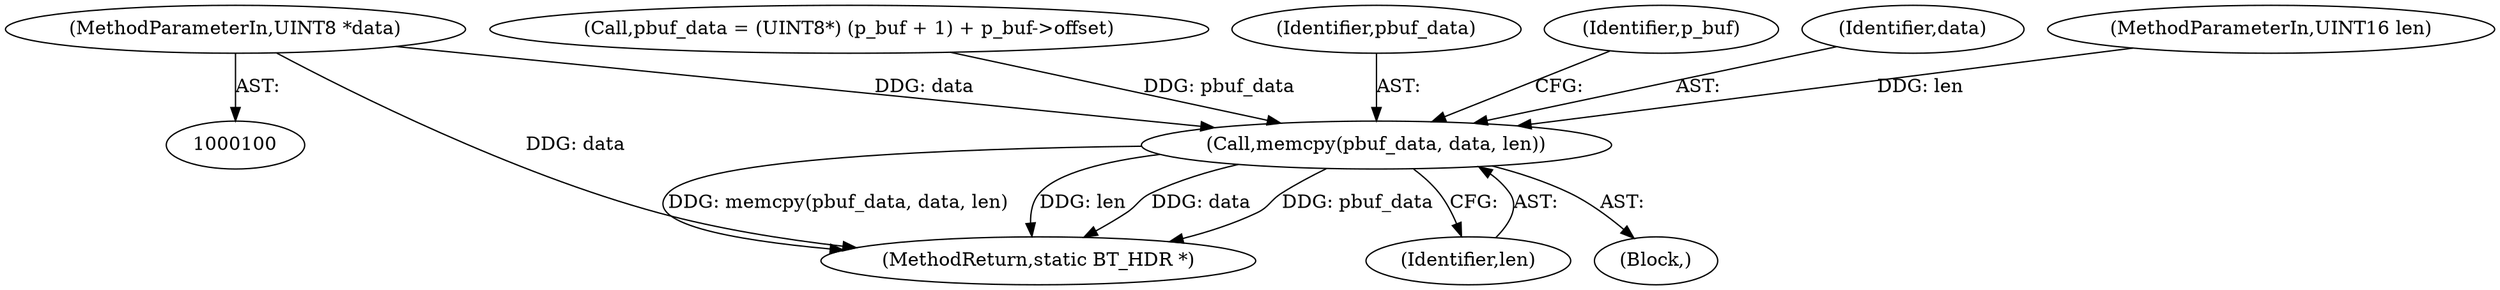 digraph "0_Android_514139f4b40cbb035bb92f3e24d5a389d75db9e6@pointer" {
"1000102" [label="(MethodParameterIn,UINT8 *data)"];
"1000141" [label="(Call,memcpy(pbuf_data, data, len))"];
"1000147" [label="(MethodReturn,static BT_HDR *)"];
"1000130" [label="(Call,pbuf_data = (UINT8*) (p_buf + 1) + p_buf->offset)"];
"1000102" [label="(MethodParameterIn,UINT8 *data)"];
"1000142" [label="(Identifier,pbuf_data)"];
"1000144" [label="(Identifier,len)"];
"1000146" [label="(Identifier,p_buf)"];
"1000143" [label="(Identifier,data)"];
"1000141" [label="(Call,memcpy(pbuf_data, data, len))"];
"1000101" [label="(MethodParameterIn,UINT16 len)"];
"1000118" [label="(Block,)"];
"1000102" -> "1000100"  [label="AST: "];
"1000102" -> "1000147"  [label="DDG: data"];
"1000102" -> "1000141"  [label="DDG: data"];
"1000141" -> "1000118"  [label="AST: "];
"1000141" -> "1000144"  [label="CFG: "];
"1000142" -> "1000141"  [label="AST: "];
"1000143" -> "1000141"  [label="AST: "];
"1000144" -> "1000141"  [label="AST: "];
"1000146" -> "1000141"  [label="CFG: "];
"1000141" -> "1000147"  [label="DDG: pbuf_data"];
"1000141" -> "1000147"  [label="DDG: memcpy(pbuf_data, data, len)"];
"1000141" -> "1000147"  [label="DDG: len"];
"1000141" -> "1000147"  [label="DDG: data"];
"1000130" -> "1000141"  [label="DDG: pbuf_data"];
"1000101" -> "1000141"  [label="DDG: len"];
}

